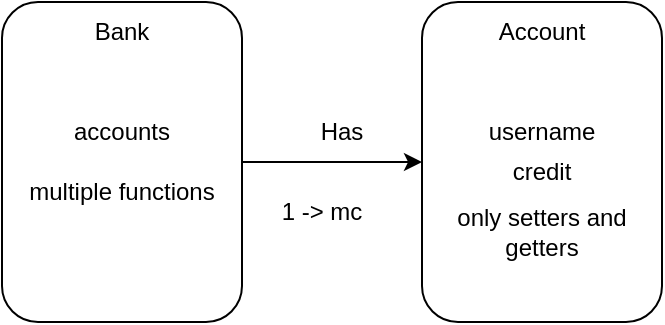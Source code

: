 <mxfile version="24.7.17">
  <diagram name="Page-1" id="EFpBgIDmfnXsx0HyW_B2">
    <mxGraphModel dx="1194" dy="657" grid="1" gridSize="10" guides="1" tooltips="1" connect="1" arrows="1" fold="1" page="1" pageScale="1" pageWidth="827" pageHeight="1169" math="0" shadow="0">
      <root>
        <mxCell id="0" />
        <mxCell id="1" parent="0" />
        <mxCell id="x7bVyoAsGOgXpU6Ws_AU-1" value="" style="rounded=1;whiteSpace=wrap;html=1;" parent="1" vertex="1">
          <mxGeometry x="60" y="180" width="120" height="160" as="geometry" />
        </mxCell>
        <mxCell id="x7bVyoAsGOgXpU6Ws_AU-2" value="Bank" style="text;html=1;align=center;verticalAlign=middle;whiteSpace=wrap;rounded=0;" parent="1" vertex="1">
          <mxGeometry x="60" y="180" width="120" height="30" as="geometry" />
        </mxCell>
        <mxCell id="x7bVyoAsGOgXpU6Ws_AU-3" value="" style="endArrow=classic;html=1;rounded=0;exitX=1;exitY=0.5;exitDx=0;exitDy=0;" parent="1" source="x7bVyoAsGOgXpU6Ws_AU-1" target="x7bVyoAsGOgXpU6Ws_AU-4" edge="1">
          <mxGeometry width="50" height="50" relative="1" as="geometry">
            <mxPoint x="100" y="360" as="sourcePoint" />
            <mxPoint x="280" y="320" as="targetPoint" />
          </mxGeometry>
        </mxCell>
        <mxCell id="x7bVyoAsGOgXpU6Ws_AU-4" value="" style="rounded=1;whiteSpace=wrap;html=1;" parent="1" vertex="1">
          <mxGeometry x="270" y="180" width="120" height="160" as="geometry" />
        </mxCell>
        <mxCell id="x7bVyoAsGOgXpU6Ws_AU-5" value="Account" style="text;html=1;align=center;verticalAlign=middle;whiteSpace=wrap;rounded=0;" parent="1" vertex="1">
          <mxGeometry x="300" y="180" width="60" height="30" as="geometry" />
        </mxCell>
        <mxCell id="x7bVyoAsGOgXpU6Ws_AU-8" value="username" style="text;html=1;align=center;verticalAlign=middle;whiteSpace=wrap;rounded=0;" parent="1" vertex="1">
          <mxGeometry x="270" y="230" width="120" height="30" as="geometry" />
        </mxCell>
        <mxCell id="x7bVyoAsGOgXpU6Ws_AU-9" value="1 -&amp;gt; mc" style="text;html=1;align=center;verticalAlign=middle;whiteSpace=wrap;rounded=0;" parent="1" vertex="1">
          <mxGeometry x="190" y="270" width="60" height="30" as="geometry" />
        </mxCell>
        <mxCell id="x7bVyoAsGOgXpU6Ws_AU-10" value="credit" style="text;html=1;align=center;verticalAlign=middle;whiteSpace=wrap;rounded=0;" parent="1" vertex="1">
          <mxGeometry x="270" y="250" width="120" height="30" as="geometry" />
        </mxCell>
        <mxCell id="x7bVyoAsGOgXpU6Ws_AU-11" value="accounts" style="text;html=1;align=center;verticalAlign=middle;whiteSpace=wrap;rounded=0;" parent="1" vertex="1">
          <mxGeometry x="60" y="230" width="120" height="30" as="geometry" />
        </mxCell>
        <mxCell id="x7bVyoAsGOgXpU6Ws_AU-12" value="multiple functions" style="text;html=1;align=center;verticalAlign=middle;whiteSpace=wrap;rounded=0;" parent="1" vertex="1">
          <mxGeometry x="60" y="260" width="120" height="30" as="geometry" />
        </mxCell>
        <mxCell id="x7bVyoAsGOgXpU6Ws_AU-13" value="only setters and getters" style="text;html=1;align=center;verticalAlign=middle;whiteSpace=wrap;rounded=0;" parent="1" vertex="1">
          <mxGeometry x="270" y="280" width="120" height="30" as="geometry" />
        </mxCell>
        <mxCell id="x7bVyoAsGOgXpU6Ws_AU-14" value="Has" style="text;html=1;align=center;verticalAlign=middle;whiteSpace=wrap;rounded=0;" parent="1" vertex="1">
          <mxGeometry x="200" y="230" width="60" height="30" as="geometry" />
        </mxCell>
      </root>
    </mxGraphModel>
  </diagram>
</mxfile>
